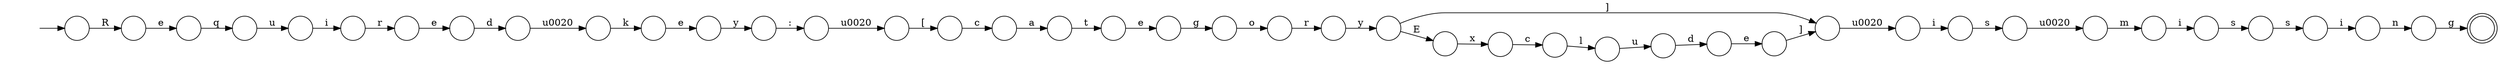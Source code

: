 digraph Automaton {
  rankdir = LR;
  0 [shape=circle,label=""];
  0 -> 30 [label="n"]
  1 [shape=circle,label=""];
  1 -> 31 [label="\u0020"]
  2 [shape=circle,label=""];
  2 -> 28 [label="\u0020"]
  3 [shape=circle,label=""];
  3 -> 10 [label="a"]
  4 [shape=circle,label=""];
  4 -> 35 [label="i"]
  5 [shape=circle,label=""];
  5 -> 26 [label="\u0020"]
  6 [shape=circle,label=""];
  6 -> 3 [label="c"]
  7 [shape=circle,label=""];
  7 -> 9 [label="u"]
  8 [shape=circle,label=""];
  8 -> 23 [label="o"]
  9 [shape=circle,label=""];
  9 -> 20 [label="i"]
  10 [shape=circle,label=""];
  10 -> 24 [label="t"]
  11 [shape=circle,label=""];
  11 -> 16 [label="y"]
  12 [shape=circle,label=""];
  12 -> 27 [label="s"]
  13 [shape=circle,label=""];
  13 -> 19 [label="]"]
  14 [shape=circle,label=""];
  initial [shape=plaintext,label=""];
  initial -> 14
  14 -> 37 [label="R"]
  15 [shape=circle,label=""];
  15 -> 34 [label="l"]
  16 [shape=circle,label=""];
  16 -> 2 [label=":"]
  17 [shape=circle,label=""];
  17 -> 40 [label="e"]
  18 [shape=circle,label=""];
  18 -> 15 [label="c"]
  19 [shape=circle,label=""];
  19 -> 4 [label="\u0020"]
  20 [shape=circle,label=""];
  20 -> 17 [label="r"]
  21 [shape=circle,label=""];
  21 -> 18 [label="x"]
  22 [shape=circle,label=""];
  22 -> 13 [label="e"]
  23 [shape=circle,label=""];
  23 -> 25 [label="r"]
  24 [shape=circle,label=""];
  24 -> 39 [label="e"]
  25 [shape=circle,label=""];
  25 -> 41 [label="y"]
  26 [shape=circle,label=""];
  26 -> 36 [label="k"]
  27 [shape=circle,label=""];
  27 -> 29 [label="s"]
  28 [shape=circle,label=""];
  28 -> 6 [label="["]
  29 [shape=circle,label=""];
  29 -> 0 [label="i"]
  30 [shape=circle,label=""];
  30 -> 33 [label="g"]
  31 [shape=circle,label=""];
  31 -> 42 [label="m"]
  32 [shape=circle,label=""];
  32 -> 22 [label="d"]
  33 [shape=doublecircle,label=""];
  34 [shape=circle,label=""];
  34 -> 32 [label="u"]
  35 [shape=circle,label=""];
  35 -> 1 [label="s"]
  36 [shape=circle,label=""];
  36 -> 11 [label="e"]
  37 [shape=circle,label=""];
  37 -> 38 [label="e"]
  38 [shape=circle,label=""];
  38 -> 7 [label="q"]
  39 [shape=circle,label=""];
  39 -> 8 [label="g"]
  40 [shape=circle,label=""];
  40 -> 5 [label="d"]
  41 [shape=circle,label=""];
  41 -> 21 [label="E"]
  41 -> 19 [label="]"]
  42 [shape=circle,label=""];
  42 -> 12 [label="i"]
}
